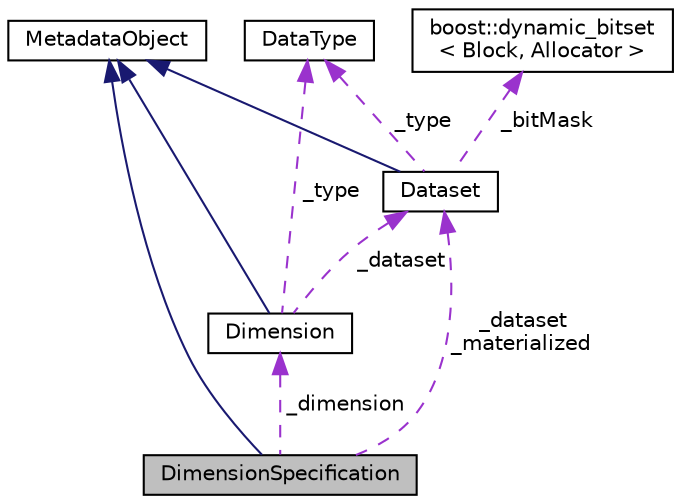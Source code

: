 digraph "DimensionSpecification"
{
  edge [fontname="Helvetica",fontsize="10",labelfontname="Helvetica",labelfontsize="10"];
  node [fontname="Helvetica",fontsize="10",shape=record];
  Node2 [label="DimensionSpecification",height=0.2,width=0.4,color="black", fillcolor="grey75", style="filled", fontcolor="black"];
  Node3 -> Node2 [dir="back",color="midnightblue",fontsize="10",style="solid",fontname="Helvetica"];
  Node3 [label="MetadataObject",height=0.2,width=0.4,color="black", fillcolor="white", style="filled",URL="$classMetadataObject.html"];
  Node4 -> Node2 [dir="back",color="darkorchid3",fontsize="10",style="dashed",label=" _dataset\n_materialized" ,fontname="Helvetica"];
  Node4 [label="Dataset",height=0.2,width=0.4,color="black", fillcolor="white", style="filled",URL="$structDataset.html"];
  Node3 -> Node4 [dir="back",color="midnightblue",fontsize="10",style="solid",fontname="Helvetica"];
  Node5 -> Node4 [dir="back",color="darkorchid3",fontsize="10",style="dashed",label=" _type" ,fontname="Helvetica"];
  Node5 [label="DataType",height=0.2,width=0.4,color="black", fillcolor="white", style="filled",URL="$classDataType.html"];
  Node6 -> Node4 [dir="back",color="darkorchid3",fontsize="10",style="dashed",label=" _bitMask" ,fontname="Helvetica"];
  Node6 [label="boost::dynamic_bitset\l\< Block, Allocator \>",height=0.2,width=0.4,color="black", fillcolor="white", style="filled",URL="$classboost_1_1dynamic__bitset.html"];
  Node7 -> Node2 [dir="back",color="darkorchid3",fontsize="10",style="dashed",label=" _dimension" ,fontname="Helvetica"];
  Node7 [label="Dimension",height=0.2,width=0.4,color="black", fillcolor="white", style="filled",URL="$structDimension.html"];
  Node3 -> Node7 [dir="back",color="midnightblue",fontsize="10",style="solid",fontname="Helvetica"];
  Node5 -> Node7 [dir="back",color="darkorchid3",fontsize="10",style="dashed",label=" _type" ,fontname="Helvetica"];
  Node4 -> Node7 [dir="back",color="darkorchid3",fontsize="10",style="dashed",label=" _dataset" ,fontname="Helvetica"];
}
